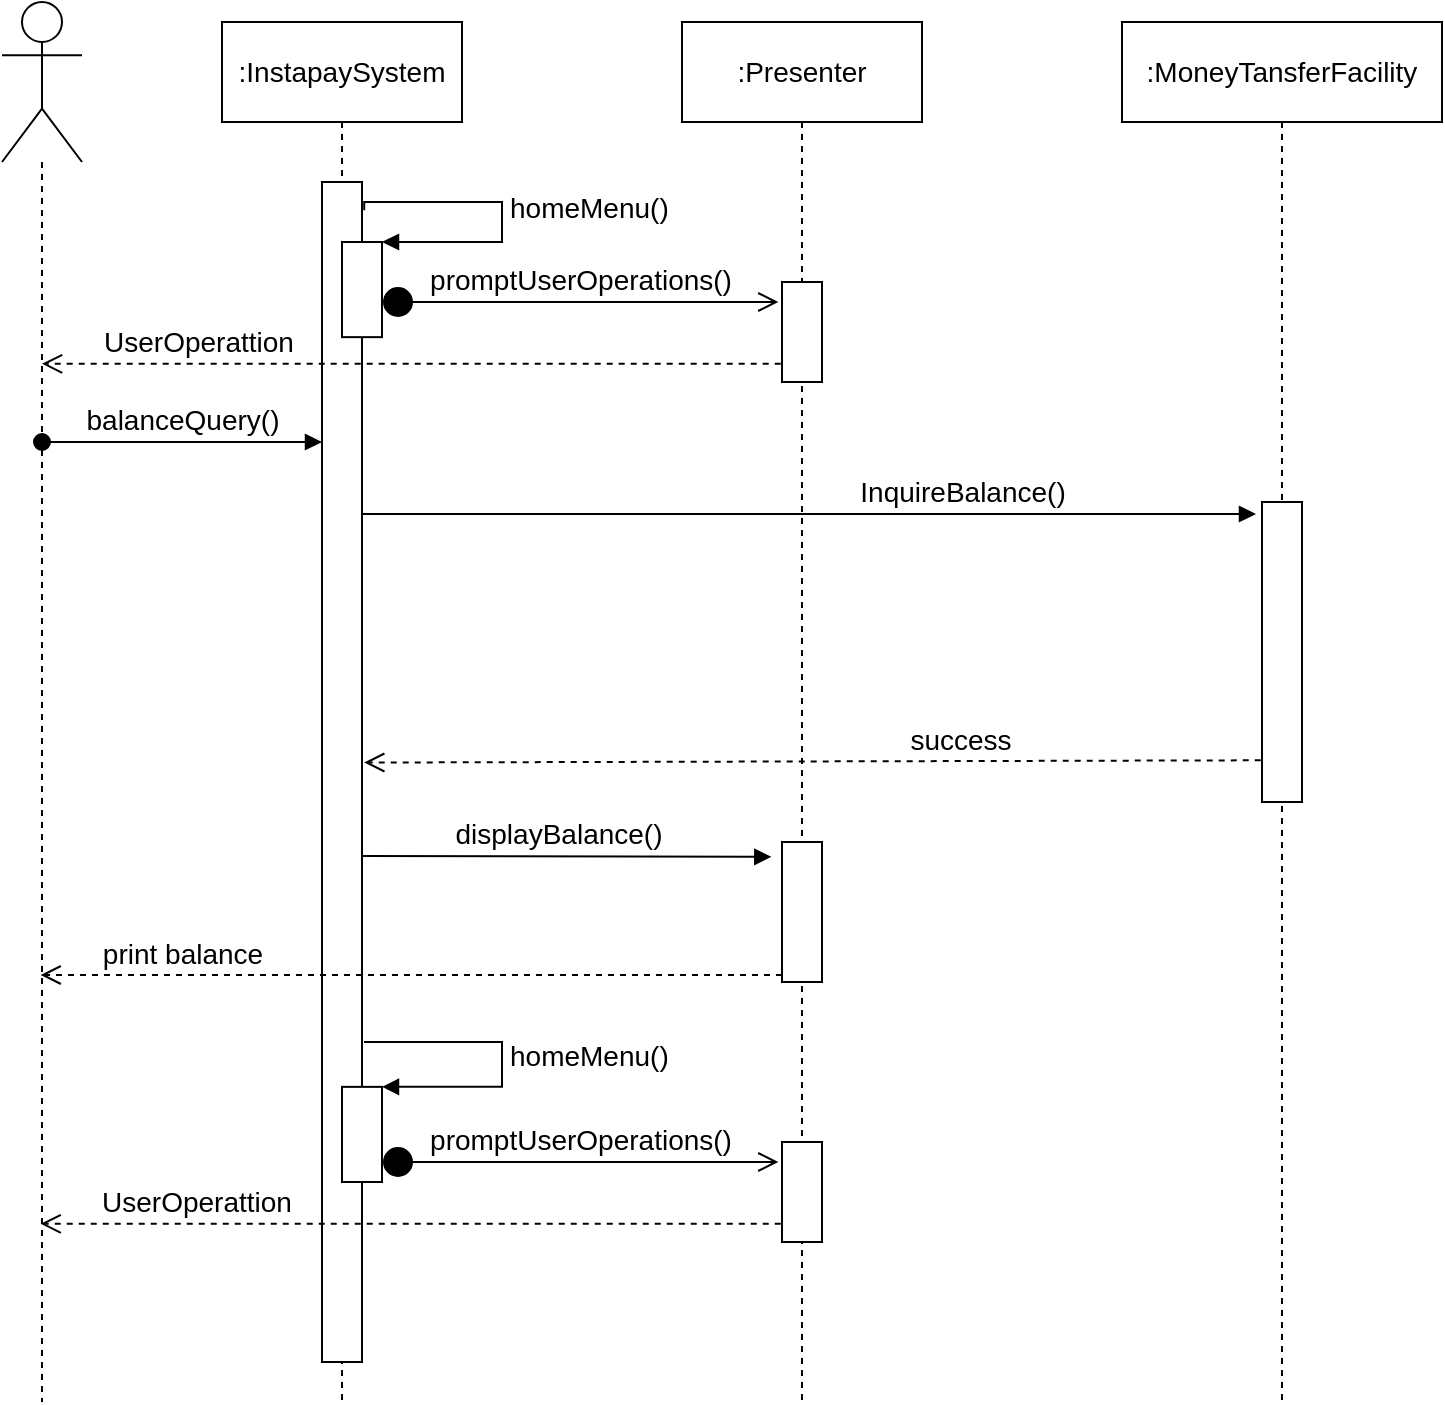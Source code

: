 <mxfile>
    <diagram id="LEiARXWG5a8Gi2q3k9um" name="Page-1">
        <mxGraphModel dx="646" dy="665" grid="1" gridSize="10" guides="1" tooltips="1" connect="1" arrows="1" fold="1" page="1" pageScale="1" pageWidth="850" pageHeight="1100" math="0" shadow="0">
            <root>
                <mxCell id="0"/>
                <mxCell id="1" parent="0"/>
                <mxCell id="2" value="" style="shape=umlLifeline;participant=umlActor;perimeter=lifelinePerimeter;whiteSpace=wrap;html=1;container=1;collapsible=0;recursiveResize=0;verticalAlign=top;spacingTop=36;outlineConnect=0;size=80;" parent="1" vertex="1">
                    <mxGeometry x="65" y="100" width="40" height="700" as="geometry"/>
                </mxCell>
                <mxCell id="3" value="&lt;font style=&quot;font-size: 14px;&quot;&gt;:InstapaySystem&lt;/font&gt;" style="shape=umlLifeline;perimeter=lifelinePerimeter;whiteSpace=wrap;html=1;container=1;collapsible=0;recursiveResize=0;outlineConnect=0;size=50;" parent="1" vertex="1">
                    <mxGeometry x="175" y="110" width="120" height="690" as="geometry"/>
                </mxCell>
                <mxCell id="4" value="" style="html=1;points=[];perimeter=orthogonalPerimeter;" parent="3" vertex="1">
                    <mxGeometry x="50" y="80" width="20" height="590" as="geometry"/>
                </mxCell>
                <mxCell id="24" value="" style="html=1;points=[];perimeter=orthogonalPerimeter;fontSize=14;" parent="3" vertex="1">
                    <mxGeometry x="60" y="532.43" width="20" height="47.57" as="geometry"/>
                </mxCell>
                <mxCell id="25" value="homeMenu()" style="edgeStyle=orthogonalEdgeStyle;html=1;align=left;spacingLeft=2;endArrow=block;rounded=0;entryX=1;entryY=0;fontSize=14;exitX=1.05;exitY=0.769;exitDx=0;exitDy=0;exitPerimeter=0;" parent="3" target="24" edge="1">
                    <mxGeometry relative="1" as="geometry">
                        <mxPoint x="71" y="510.0" as="sourcePoint"/>
                        <Array as="points">
                            <mxPoint x="140" y="510.43"/>
                            <mxPoint x="140" y="532.43"/>
                        </Array>
                    </mxGeometry>
                </mxCell>
                <mxCell id="26" value="" style="html=1;points=[];perimeter=orthogonalPerimeter;fontSize=14;" parent="3" vertex="1">
                    <mxGeometry x="60" y="110" width="20" height="47.57" as="geometry"/>
                </mxCell>
                <mxCell id="27" value="homeMenu()" style="edgeStyle=orthogonalEdgeStyle;html=1;align=left;spacingLeft=2;endArrow=block;rounded=0;entryX=1;entryY=0;fontSize=14;exitX=1.056;exitY=0.024;exitDx=0;exitDy=0;exitPerimeter=0;" parent="3" source="4" target="26" edge="1">
                    <mxGeometry relative="1" as="geometry">
                        <mxPoint x="71" y="80.0" as="sourcePoint"/>
                        <Array as="points">
                            <mxPoint x="71" y="90"/>
                            <mxPoint x="140" y="90"/>
                            <mxPoint x="140" y="110"/>
                        </Array>
                    </mxGeometry>
                </mxCell>
                <mxCell id="5" value="&lt;font style=&quot;font-size: 14px;&quot;&gt;balanceQuery()&lt;/font&gt;" style="html=1;verticalAlign=bottom;startArrow=oval;endArrow=block;startSize=8;" parent="1" source="2" edge="1">
                    <mxGeometry relative="1" as="geometry">
                        <mxPoint x="84.5" y="320" as="sourcePoint"/>
                        <mxPoint x="225" y="320" as="targetPoint"/>
                    </mxGeometry>
                </mxCell>
                <mxCell id="6" value="&lt;font style=&quot;font-size: 14px;&quot;&gt;:MoneyTansferFacility&lt;/font&gt;" style="shape=umlLifeline;perimeter=lifelinePerimeter;whiteSpace=wrap;html=1;container=1;collapsible=0;recursiveResize=0;outlineConnect=0;size=50;" parent="1" vertex="1">
                    <mxGeometry x="625" y="110" width="160" height="690" as="geometry"/>
                </mxCell>
                <mxCell id="10" value="" style="html=1;points=[];perimeter=orthogonalPerimeter;fontSize=14;" parent="6" vertex="1">
                    <mxGeometry x="70" y="240" width="20" height="150" as="geometry"/>
                </mxCell>
                <mxCell id="11" value="InquireBalance()" style="html=1;verticalAlign=bottom;endArrow=block;fontSize=14;entryX=-0.15;entryY=0.04;entryDx=0;entryDy=0;entryPerimeter=0;" parent="1" source="4" target="10" edge="1">
                    <mxGeometry x="0.342" relative="1" as="geometry">
                        <mxPoint x="255" y="325" as="sourcePoint"/>
                        <mxPoint x="455" y="324" as="targetPoint"/>
                        <mxPoint as="offset"/>
                    </mxGeometry>
                </mxCell>
                <mxCell id="12" value="success" style="html=1;verticalAlign=bottom;endArrow=open;dashed=1;endSize=8;fontSize=14;entryX=1.056;entryY=0.492;entryDx=0;entryDy=0;entryPerimeter=0;exitX=-0.032;exitY=0.861;exitDx=0;exitDy=0;exitPerimeter=0;" parent="1" source="10" target="4" edge="1">
                    <mxGeometry x="-0.334" relative="1" as="geometry">
                        <mxPoint x="315" y="396" as="targetPoint"/>
                        <Array as="points"/>
                        <mxPoint x="-1" as="offset"/>
                    </mxGeometry>
                </mxCell>
                <mxCell id="17" value="&lt;font style=&quot;font-size: 14px;&quot;&gt;:Presenter&lt;br&gt;&lt;/font&gt;" style="shape=umlLifeline;perimeter=lifelinePerimeter;whiteSpace=wrap;html=1;container=1;collapsible=0;recursiveResize=0;outlineConnect=0;size=50;" parent="1" vertex="1">
                    <mxGeometry x="405" y="110" width="120" height="690" as="geometry"/>
                </mxCell>
                <mxCell id="18" value="" style="html=1;points=[];perimeter=orthogonalPerimeter;" parent="17" vertex="1">
                    <mxGeometry x="50" y="130" width="20" height="50" as="geometry"/>
                </mxCell>
                <mxCell id="21" value="" style="html=1;points=[];perimeter=orthogonalPerimeter;fontSize=14;" parent="17" vertex="1">
                    <mxGeometry x="50" y="410" width="20" height="70" as="geometry"/>
                </mxCell>
                <mxCell id="28" value="" style="html=1;points=[];perimeter=orthogonalPerimeter;" parent="17" vertex="1">
                    <mxGeometry x="50" y="560" width="20" height="50" as="geometry"/>
                </mxCell>
                <mxCell id="29" value="promptUserOperations()" style="html=1;verticalAlign=bottom;startArrow=circle;startFill=1;endArrow=open;startSize=6;endSize=8;fontSize=14;entryX=-0.091;entryY=0.2;entryDx=0;entryDy=0;entryPerimeter=0;" parent="17" target="28" edge="1">
                    <mxGeometry width="80" relative="1" as="geometry">
                        <mxPoint x="-150" y="570" as="sourcePoint"/>
                        <mxPoint y="537" as="targetPoint"/>
                    </mxGeometry>
                </mxCell>
                <mxCell id="30" value="UserOperattion" style="html=1;verticalAlign=bottom;endArrow=open;dashed=1;endSize=8;fontSize=14;exitX=-0.032;exitY=0.818;exitDx=0;exitDy=0;exitPerimeter=0;" parent="17" source="28" edge="1">
                    <mxGeometry x="0.572" relative="1" as="geometry">
                        <mxPoint x="-70" y="790" as="sourcePoint"/>
                        <mxPoint x="-320.676" y="600.9" as="targetPoint"/>
                        <mxPoint x="-1" as="offset"/>
                    </mxGeometry>
                </mxCell>
                <mxCell id="19" value="promptUserOperations()" style="html=1;verticalAlign=bottom;startArrow=circle;startFill=1;endArrow=open;startSize=6;endSize=8;fontSize=14;entryX=-0.091;entryY=0.2;entryDx=0;entryDy=0;entryPerimeter=0;" parent="1" target="18" edge="1">
                    <mxGeometry width="80" relative="1" as="geometry">
                        <mxPoint x="255" y="250" as="sourcePoint"/>
                        <mxPoint x="405" y="217" as="targetPoint"/>
                    </mxGeometry>
                </mxCell>
                <mxCell id="20" value="UserOperattion" style="html=1;verticalAlign=bottom;endArrow=open;dashed=1;endSize=8;fontSize=14;exitX=-0.032;exitY=0.818;exitDx=0;exitDy=0;exitPerimeter=0;" parent="1" source="18" target="2" edge="1">
                    <mxGeometry x="0.572" relative="1" as="geometry">
                        <mxPoint x="335" y="470" as="sourcePoint"/>
                        <mxPoint x="255" y="470" as="targetPoint"/>
                        <mxPoint x="-1" as="offset"/>
                    </mxGeometry>
                </mxCell>
                <mxCell id="23" value="print balance" style="html=1;verticalAlign=bottom;endArrow=open;dashed=1;endSize=8;exitX=0;exitY=0.95;fontSize=14;" parent="1" source="21" edge="1">
                    <mxGeometry x="0.619" relative="1" as="geometry">
                        <mxPoint x="84.324" y="586.5" as="targetPoint"/>
                        <mxPoint as="offset"/>
                    </mxGeometry>
                </mxCell>
                <mxCell id="22" value="displayBalance()" style="html=1;verticalAlign=bottom;endArrow=block;entryX=-0.268;entryY=0.106;fontSize=14;entryDx=0;entryDy=0;entryPerimeter=0;" parent="1" target="21" edge="1">
                    <mxGeometry x="-0.035" relative="1" as="geometry">
                        <mxPoint x="245" y="527" as="sourcePoint"/>
                        <mxPoint as="offset"/>
                    </mxGeometry>
                </mxCell>
            </root>
        </mxGraphModel>
    </diagram>
</mxfile>